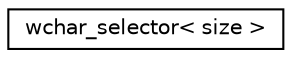 digraph "Graphical Class Hierarchy"
{
  edge [fontname="Helvetica",fontsize="10",labelfontname="Helvetica",labelfontsize="10"];
  node [fontname="Helvetica",fontsize="10",shape=record];
  rankdir="LR";
  Node0 [label="wchar_selector\< size \>",height=0.2,width=0.4,color="black", fillcolor="white", style="filled",URL="$structwchar__selector.html"];
}
